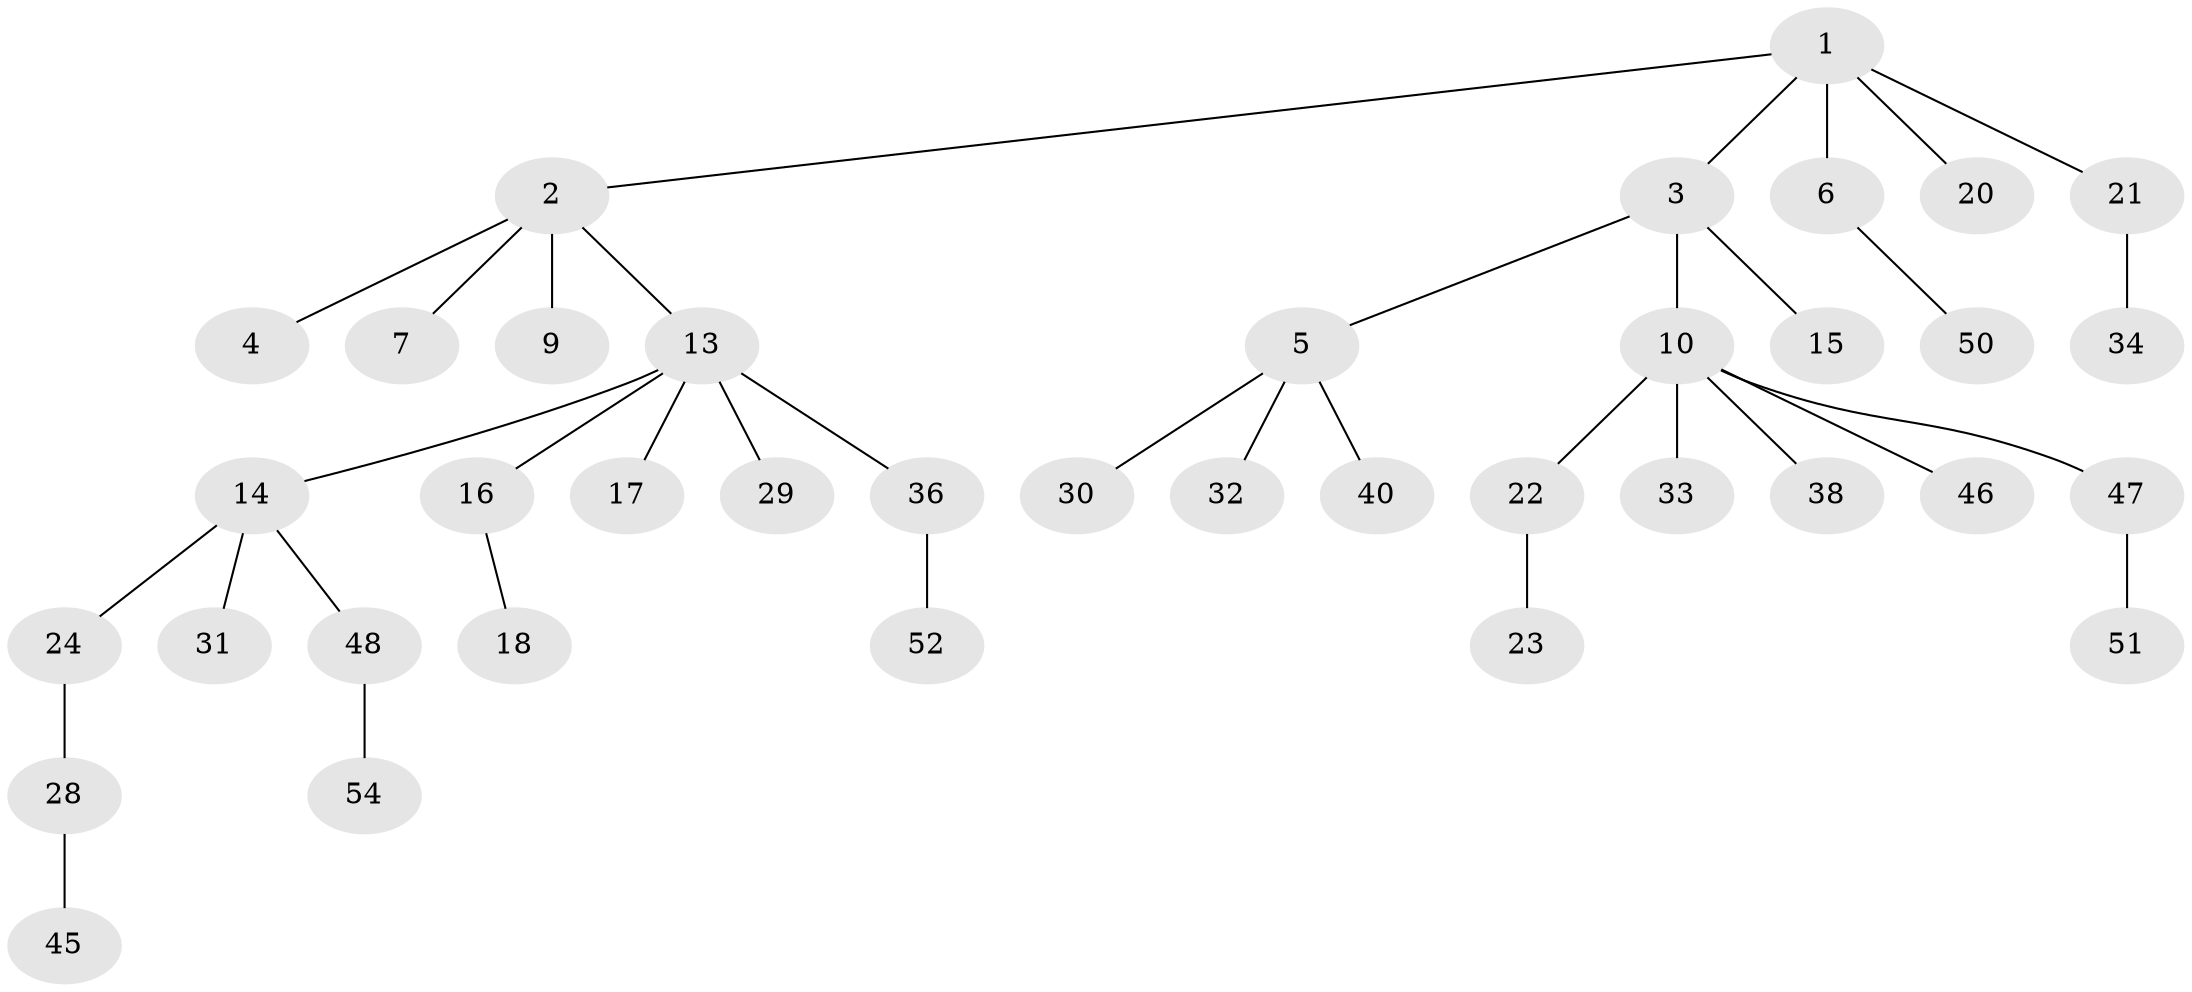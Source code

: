 // original degree distribution, {5: 0.05454545454545454, 4: 0.05454545454545454, 1: 0.509090909090909, 3: 0.10909090909090909, 2: 0.2545454545454545, 7: 0.01818181818181818}
// Generated by graph-tools (version 1.1) at 2025/11/02/27/25 16:11:25]
// undirected, 38 vertices, 37 edges
graph export_dot {
graph [start="1"]
  node [color=gray90,style=filled];
  1 [super="+12"];
  2 [super="+8"];
  3 [super="+35"];
  4;
  5 [super="+26"];
  6 [super="+43"];
  7;
  9;
  10 [super="+11"];
  13 [super="+37"];
  14 [super="+19"];
  15 [super="+53"];
  16 [super="+41"];
  17;
  18;
  20;
  21 [super="+27"];
  22;
  23 [super="+25"];
  24;
  28 [super="+55"];
  29;
  30;
  31;
  32 [super="+44"];
  33 [super="+39"];
  34;
  36 [super="+42"];
  38;
  40;
  45;
  46;
  47 [super="+49"];
  48;
  50;
  51;
  52;
  54;
  1 -- 2;
  1 -- 3;
  1 -- 6;
  1 -- 20;
  1 -- 21;
  2 -- 4;
  2 -- 7;
  2 -- 9;
  2 -- 13;
  3 -- 5;
  3 -- 10;
  3 -- 15;
  5 -- 32;
  5 -- 40;
  5 -- 30;
  6 -- 50;
  10 -- 38;
  10 -- 33;
  10 -- 22;
  10 -- 46;
  10 -- 47;
  13 -- 14;
  13 -- 16;
  13 -- 17;
  13 -- 29;
  13 -- 36;
  14 -- 24;
  14 -- 31;
  14 -- 48;
  16 -- 18;
  21 -- 34;
  22 -- 23;
  24 -- 28;
  28 -- 45;
  36 -- 52;
  47 -- 51;
  48 -- 54;
}
